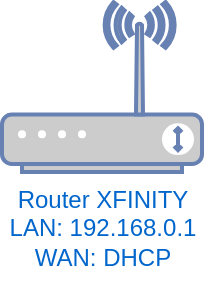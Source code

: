 <mxfile version="25.0.1">
  <diagram name="Page-1" id="lbOl4Yy-1-669BOpoLrc">
    <mxGraphModel dx="945" dy="549" grid="1" gridSize="10" guides="1" tooltips="1" connect="1" arrows="1" fold="1" page="1" pageScale="1" pageWidth="850" pageHeight="1100" math="0" shadow="0">
      <root>
        <mxCell id="0" />
        <mxCell id="1" parent="0" />
        <mxCell id="utmArw6Lkku3KPjXLZKe-1" value="Router XFINITY&lt;div&gt;LAN: 192.168.0.1&lt;/div&gt;&lt;div&gt;WAN: DHCP&lt;/div&gt;&lt;div&gt;&lt;br&gt;&lt;/div&gt;" style="fontColor=#0066CC;verticalAlign=top;verticalLabelPosition=bottom;labelPosition=center;align=center;html=1;outlineConnect=0;fillColor=#CCCCCC;strokeColor=#6881B3;gradientColor=none;gradientDirection=north;strokeWidth=2;shape=mxgraph.networks.wireless_modem;" vertex="1" parent="1">
          <mxGeometry x="70" y="160" width="100" height="85" as="geometry" />
        </mxCell>
      </root>
    </mxGraphModel>
  </diagram>
</mxfile>
